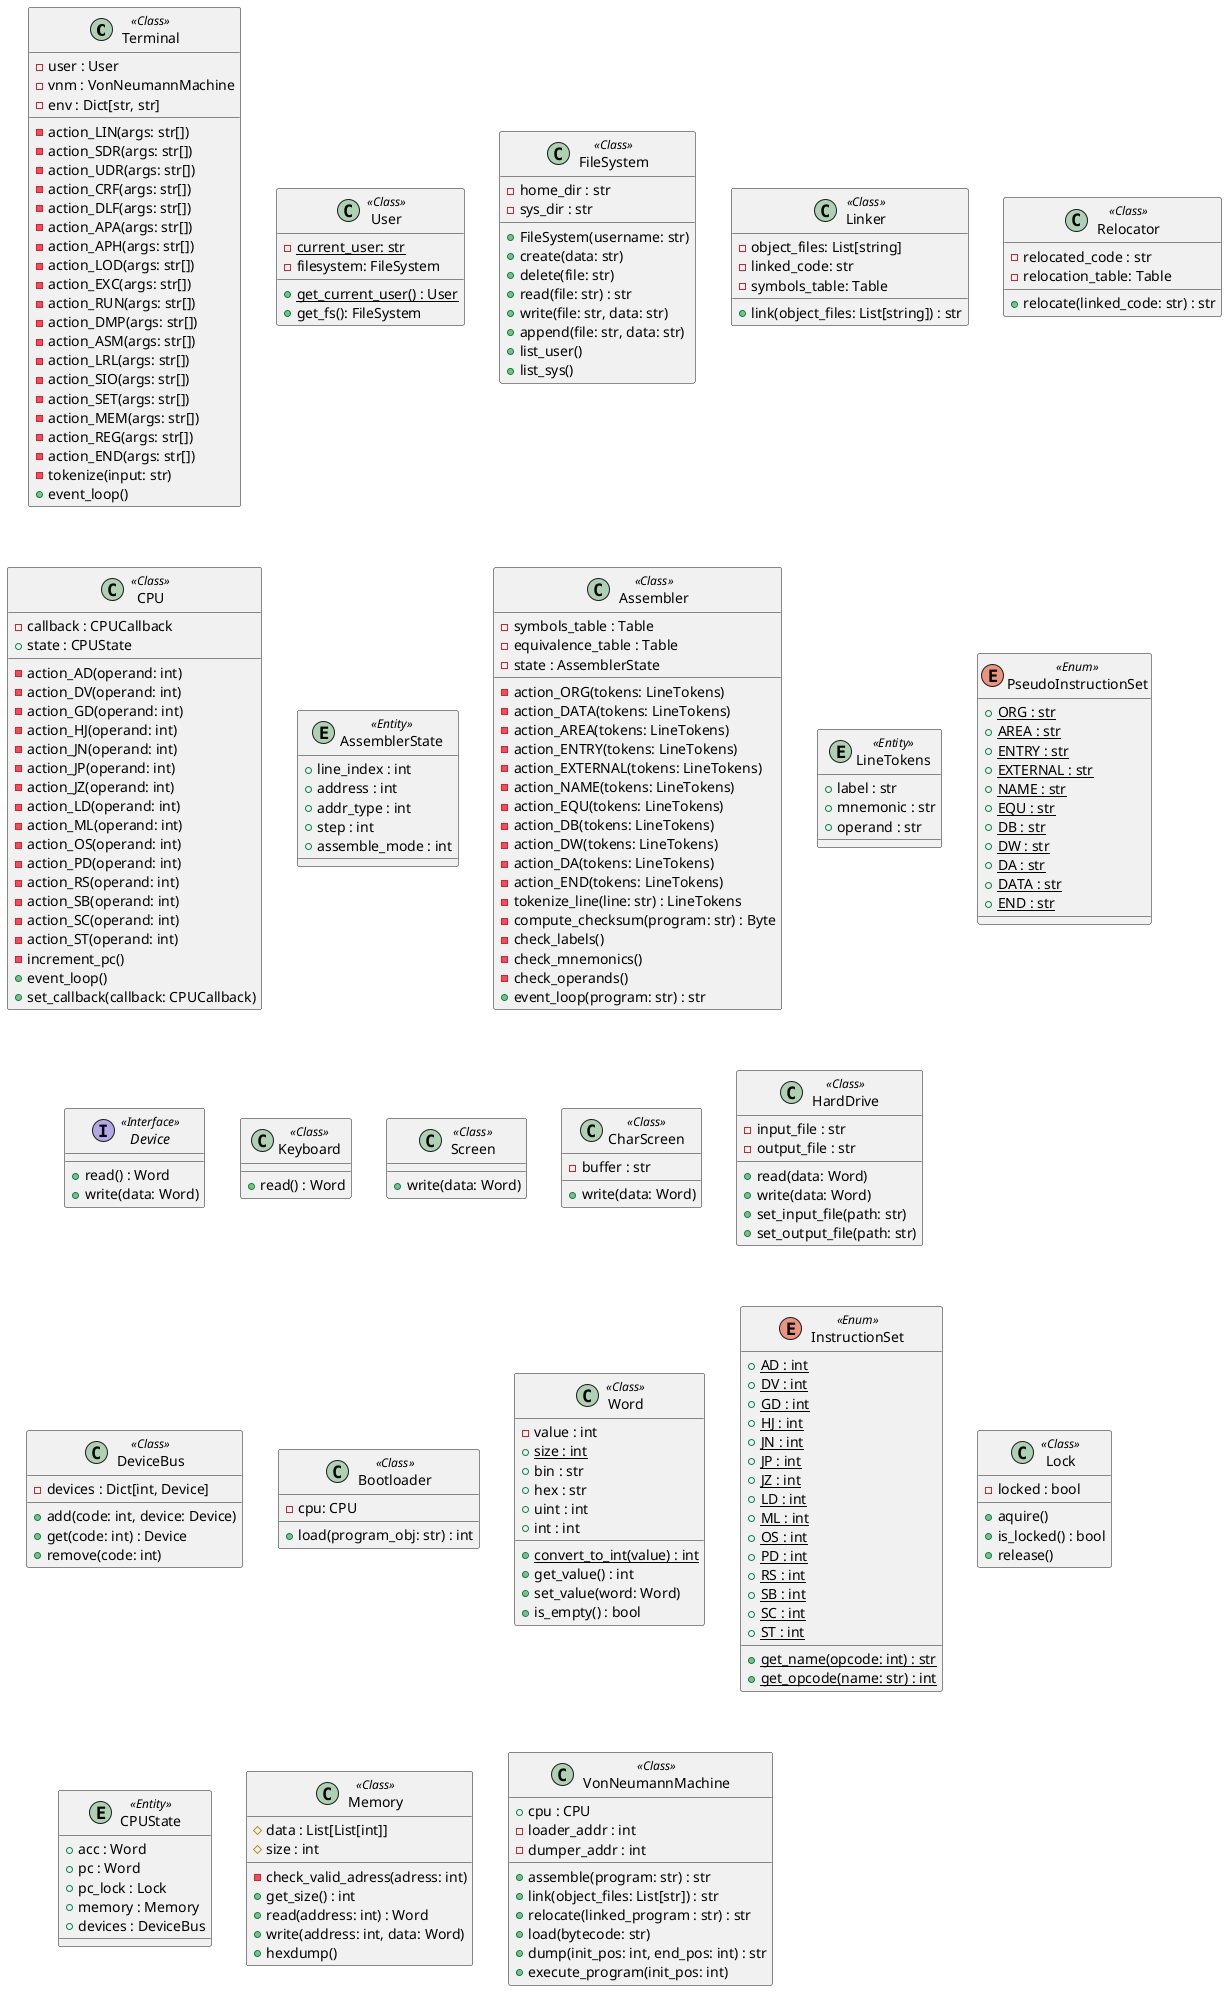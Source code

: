 @startuml classes
set namespaceSeparator none

''''''''''''''''''''''''''''''''''''''''''
'''''''''''''' PACKAGE: CLI ''''''''''''''
''''''''''''''''''''''''''''''''''''''''''

class "Terminal" as pyvnm.system.cli.Terminal <<Class>> {
  -user : User
  -vnm : VonNeumannMachine
  -env : Dict[str, str]
  -action_LIN(args: str[])
  -action_SDR(args: str[])
  -action_UDR(args: str[])
  -action_CRF(args: str[])
  -action_DLF(args: str[])
  -action_APA(args: str[])
  -action_APH(args: str[])
  -action_LOD(args: str[])
  -action_EXC(args: str[])
  -action_RUN(args: str[])
  -action_DMP(args: str[])
  -action_ASM(args: str[])
  -action_LRL(args: str[])
  -action_SIO(args: str[])
  -action_SET(args: str[])
  -action_MEM(args: str[])
  -action_REG(args: str[])
  -action_END(args: str[])
  -tokenize(input: str)
  +event_loop()
}


class "User" as pyvnm.system.user.User <<Class>> {
  -{static}current_user: str
  -filesystem: FileSystem
  +{static}get_current_user() : User
  +get_fs(): FileSystem
}


class "FileSystem" as pyvnm.system.fs.FileSytem <<Class>> {
  -home_dir : str
  -sys_dir : str
  +FileSystem(username: str)
  +create(data: str)
  +delete(file: str)
  +read(file: str) : str
  +write(file: str, data: str)
  +append(file: str, data: str)
  +list_user()
  +list_sys()
}

class "Linker" as pyvnm.system.linker.Linker <<Class>> {
  -object_files: List[string]
  -linked_code: str
  -symbols_table: Table
  +link(object_files: List[string]) : str
}

class "Relocator" as pyvnm.system.relocator.Relocator <<Class>> {
  -relocated_code : str
  -relocation_table: Table
  +relocate(linked_code: str) : str
}


''''''''''''''''''''''''''''''''''''''''''''''
'''''''''''''' PACKAGE: CONTROL ''''''''''''''
''''''''''''''''''''''''''''''''''''''''''''''

class "CPU" as pyvnm.vm.control.CPU <<Class>> {
  -callback : CPUCallback
  +state : CPUState
  -action_AD(operand: int)
  -action_DV(operand: int)
  -action_GD(operand: int)
  -action_HJ(operand: int)
  -action_JN(operand: int)
  -action_JP(operand: int)
  -action_JZ(operand: int)
  -action_LD(operand: int)
  -action_ML(operand: int)
  -action_OS(operand: int)
  -action_PD(operand: int)
  -action_RS(operand: int)
  -action_SB(operand: int)
  -action_SC(operand: int)
  -action_ST(operand: int)
  -increment_pc()
  +event_loop()
  +set_callback(callback: CPUCallback)
}


''''''''''''''''''''''''''''''''''''''''''''''''
'''''''''''''' PACKAGE: ASSEMBLER ''''''''''''''
''''''''''''''''''''''''''''''''''''''''''''''''

entity "AssemblerState" as pyvnm.system.assembler.AssemblerState <<Entity>> {
  +line_index : int
  +address : int
  +addr_type : int
  +step : int
  +assemble_mode : int
}

class "Assembler" as pyvnm.system.assembler.Assembler <<Class>> {
  -symbols_table : Table
  -equivalence_table : Table
  -state : AssemblerState
  -action_ORG(tokens: LineTokens)
  -action_DATA(tokens: LineTokens)
  -action_AREA(tokens: LineTokens)
  -action_ENTRY(tokens: LineTokens)
  -action_EXTERNAL(tokens: LineTokens)
  -action_NAME(tokens: LineTokens)
  -action_EQU(tokens: LineTokens)
  -action_DB(tokens: LineTokens)
  -action_DW(tokens: LineTokens)
  -action_DA(tokens: LineTokens)
  -action_END(tokens: LineTokens)
  -tokenize_line(line: str) : LineTokens
  -compute_checksum(program: str) : Byte
  -check_labels()
  -check_mnemonics()
  -check_operands()
  +event_loop(program: str) : str
}

entity "LineTokens" as pyvnm.system.assembler.LineTokens <<Entity>> {
  +label : str
  +mnemonic : str
  +operand : str
}

enum "PseudoInstructionSet" as pyvnm.system.assembler.PseudoInstructionSet <<Enum>> {
  +{static}ORG : str
  +{static}AREA : str
  +{static}ENTRY : str
  +{static}EXTERNAL : str
  +{static}NAME : str
  +{static}EQU : str
  +{static}DB : str
  +{static}DW : str
  +{static}DA : str
  +{static}DATA : str
  +{static}END : str
}


'''''''''''''''''''''''''''''''''''''''''''''
'''''''''''''' PACKAGE: DEVICE ''''''''''''''
'''''''''''''''''''''''''''''''''''''''''''''

interface "Device" as pyvnm.vm.device.Device <<Interface>> {
  +read() : Word
  +write(data: Word)
}

class "Keyboard" as pyvnm.vm.device.Keyboard <<Class>> {
  +read() : Word
}

class "Screen" as pyvnm.vm.device.Screen <<Class>> {
  +write(data: Word)
}

class "CharScreen" as pyvnm.vm.device.CharScreen <<Class>> {
  -buffer : str
  +write(data: Word)
}

class "HardDrive" as pyvnm.vm.device.HardDrive <<Class>> {
  -input_file : str
  -output_file : str
  +read(data: Word)
  +write(data: Word)
  +set_input_file(path: str)
  +set_output_file(path: str)
}

class "DeviceBus" as pyvnm.vm.device.DeviceBus <<Class>> {
  -devices : Dict[int, Device]
  +add(code: int, device: Device)
  +get(code: int) : Device 
  +remove(code: int)
}


'''''''''''''''''''''''''''''''''''''''''''''''''
'''''''''''''' PACKAGE: BOOTLOADER ''''''''''''''
'''''''''''''''''''''''''''''''''''''''''''''''''

class "Bootloader" as pyvnm.system.bootloader.Bootloader <<Class>> {
  -cpu: CPU
  +load(program_obj: str) : int
}


''''''''''''''''''''''''''''''''''''''''''
'''''''''''''' PACKAGE: ISA ''''''''''''''
''''''''''''''''''''''''''''''''''''''''''

class "Word" as pyvnm.vm.isa.Word <<Class>> {
  -value : int
  +{static}size : int
  +bin : str
  +hex : str
  +uint : int
  +int : int
  +{static}convert_to_int(value) : int
  +get_value() : int
  +set_value(word: Word)
  +is_empty() : bool
}

' class "Instruction" as pyvnm.vm.isa.Instruction <<Class>> {
'   -opcode : int
'   -operand : int
'   +get_opcode() : int
'   +get_operand() : int
'   ' +{static}build(opcode: int, operand: int) : Instruction
' }

enum "InstructionSet" as pyvnm.vm.isa.InstructionSet <<Enum>> {
  +{static}AD : int
  +{static}DV : int
  +{static}GD : int
  +{static}HJ : int
  +{static}JN : int
  +{static}JP : int
  +{static}JZ : int
  +{static}LD : int
  +{static}ML : int
  +{static}OS : int
  +{static}PD : int
  +{static}RS : int
  +{static}SB : int
  +{static}SC : int
  +{static}ST : int
  +{static}get_name(opcode: int) : str
  +{static}get_opcode(name: str) : int
}


'''''''''''''''''''''''''''''''''''''''''''''
'''''''''''''' PACKAGE: UTILS '''''''''''''''
'''''''''''''''''''''''''''''''''''''''''''''

class "Lock" as pyvnm.vm.utils.Lock <<Class>> {
  -locked : bool
  +aquire()
  +is_locked() : bool
  +release()
}


''''''''''''''''''''''''''''''''''''''''''''
'''''''''''''' PACKAGE: STATE ''''''''''''''
''''''''''''''''''''''''''''''''''''''''''''

entity "CPUState" as pyvnm.vm.state.CPUState <<Entity>> {
  +acc : Word
  +pc : Word
  +pc_lock : Lock
  +memory : Memory
  +devices : DeviceBus
}


'''''''''''''''''''''''''''''''''''''''''''''
'''''''''''''' PACKAGE: MEMORY ''''''''''''''
'''''''''''''''''''''''''''''''''''''''''''''

class "Memory" as pyvnm.vm.memory.Memory <<Class>> {
  #data : List[List[int]]
  #size : int
  -check_valid_adress(adress: int)
  +get_size() : int
  +read(address: int) : Word
  +write(address: int, data: Word)
  +hexdump()
}


''''''''''''''''''''''''''''''''''''''''''
'''''''''''''' PACKAGE: VNM ''''''''''''''
''''''''''''''''''''''''''''''''''''''''''

class "VonNeumannMachine" as pyvnm.vm.vnm.VonNeumannMachine <<Class>> {
  +cpu : CPU
  -loader_addr : int
  -dumper_addr : int
  +assemble(program: str) : str
  +link(object_files: List[str]) : str
  +relocate(linked_program : str) : str
  +load(bytecode: str)
  +dump(init_pos: int, end_pos: int) : str
  +execute_program(init_pos: int)
}
@enduml
